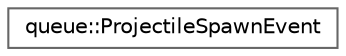 digraph "Graphical Class Hierarchy"
{
 // LATEX_PDF_SIZE
  bgcolor="transparent";
  edge [fontname=Helvetica,fontsize=10,labelfontname=Helvetica,labelfontsize=10];
  node [fontname=Helvetica,fontsize=10,shape=box,height=0.2,width=0.4];
  rankdir="LR";
  Node0 [id="Node000000",label="queue::ProjectileSpawnEvent",height=0.2,width=0.4,color="grey40", fillcolor="white", style="filled",URL="$structqueue_1_1_projectile_spawn_event.html",tooltip=" "];
}
